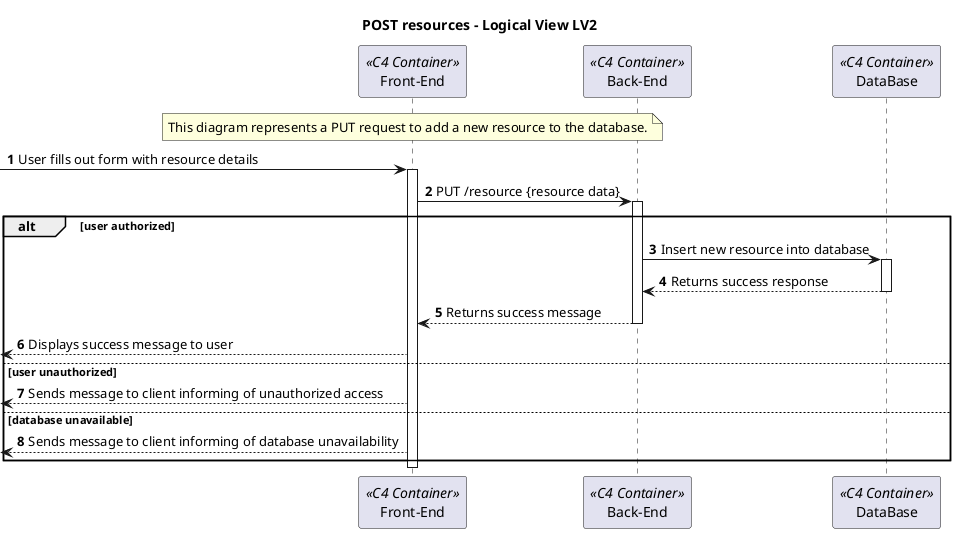 @startuml Process View - Level 3

autonumber
skinparam packageStyle rect

title POST resources - Logical View LV2

participant "Front-End" as FE <<C4 Container>>
participant "Back-End" as BE <<C4 Container>>
participant "DataBase" as DB <<C4 Container>>

note over FE
This diagram represents a PUT request to add a new resource to the database.
end note

-> FE: User fills out form with resource details
activate FE
FE -> BE: PUT /resource {resource data}
activate BE
alt user authorized

BE -> DB: Insert new resource into database
activate DB
DB --> BE: Returns success response
deactivate DB

BE --> FE: Returns success message
deactivate BE
<-- FE : Displays success message to user

else user unauthorized

<-- FE: Sends message to client informing of unauthorized access

else database unavailable
<-- FE: Sends message to client informing of database unavailability
end alt
deactivate FE

@enduml
